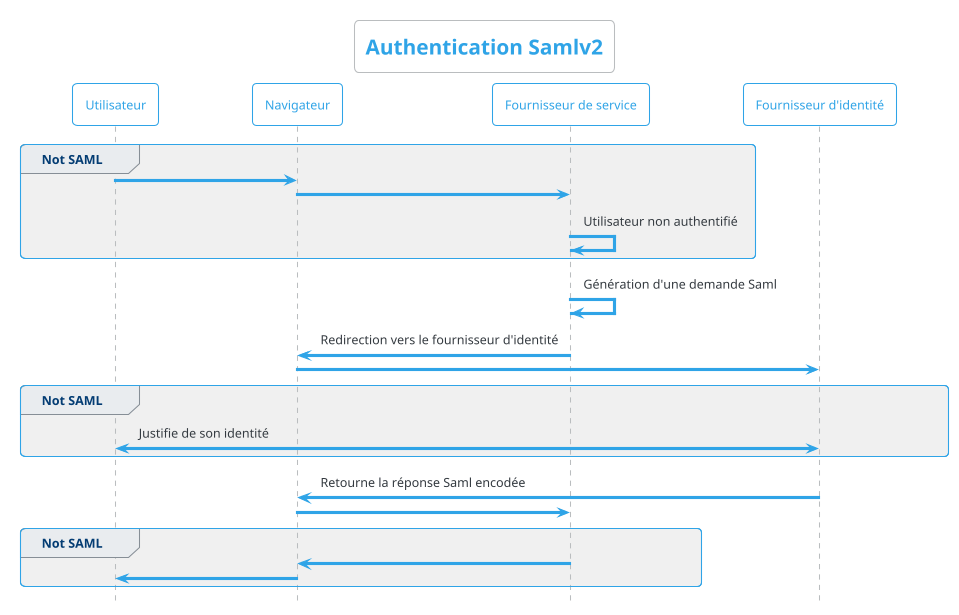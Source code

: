 @startuml

!theme cerulean-outline

hide footbox

title Authentication Samlv2

Participant "Utilisateur" as EndUser
Participant "Navigateur" as Browser
Participant "Fournisseur de service" as ServiceProvider
Participant "Fournisseur d'identité" as IdentityProvider


group #F0F0F0 Not SAML
    EndUser -> Browser: 
    Browser -> ServiceProvider: 
    ServiceProvider->ServiceProvider: Utilisateur non authentifié
end group

ServiceProvider -> ServiceProvider: Génération d'une demande Saml
ServiceProvider -> Browser: Redirection vers le fournisseur d'identité
Browser -> IdentityProvider:

group #F0F0F0 Not SAML
    EndUser <-> IdentityProvider: Justifie de son identité
end group

IdentityProvider -> Browser: Retourne la réponse Saml encodée

Browser -> ServiceProvider:

group #F0F0F0 Not SAML
    ServiceProvider -> Browser:
    Browser -> EndUser:
end group
@enduml
